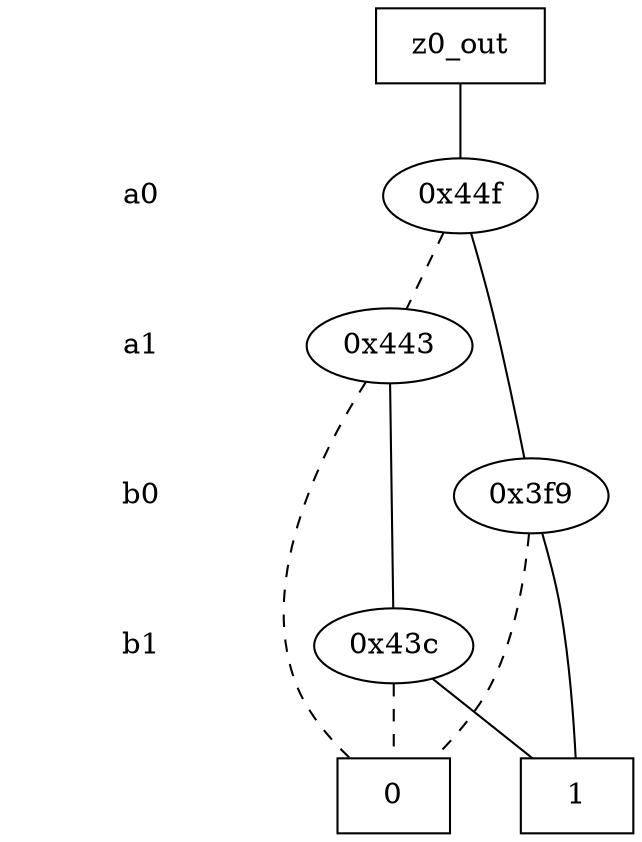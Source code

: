 digraph "ZDD" {
size = "7.5,10"
center = true;
edge [dir = none];
{ node [shape = plaintext];
  edge [style = invis];
  "CONST NODES" [style = invis];
" a0 " -> " a1 " -> " b0 " -> " b1 " -> "CONST NODES"; 
}
{ rank = same; node [shape = box]; edge [style = invis];
"  z0_out  "; }
{ rank = same; " a0 ";
"0x44f";
}
{ rank = same; " a1 ";
"0x443";
}
{ rank = same; " b0 ";
"0x3f9";
}
{ rank = same; " b1 ";
"0x43c";
}
{ rank = same; "CONST NODES";
{ node [shape = box]; "0x1fd";
"0x1fc";
}
}
"  z0_out  " -> "0x44f" [style = solid];
"0x44f" -> "0x3f9";
"0x44f" -> "0x443" [style = dashed];
"0x443" -> "0x43c";
"0x443" -> "0x1fd" [style = dashed];
"0x3f9" -> "0x1fc";
"0x3f9" -> "0x1fd" [style = dashed];
"0x43c" -> "0x1fc";
"0x43c" -> "0x1fd" [style = dashed];
"0x1fd" [label = "0"];
"0x1fc" [label = "1"];
}
